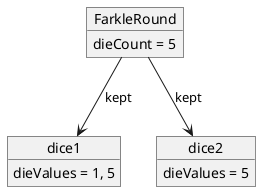 @startuml Part 4
object FarkleRound {
dieCount = 5
}

object dice1 {
    dieValues = 1, 5
}

object dice2 {
    dieValues = 5
}

FarkleRound --> dice2:kept
FarkleRound --> dice1:kept
@enduml